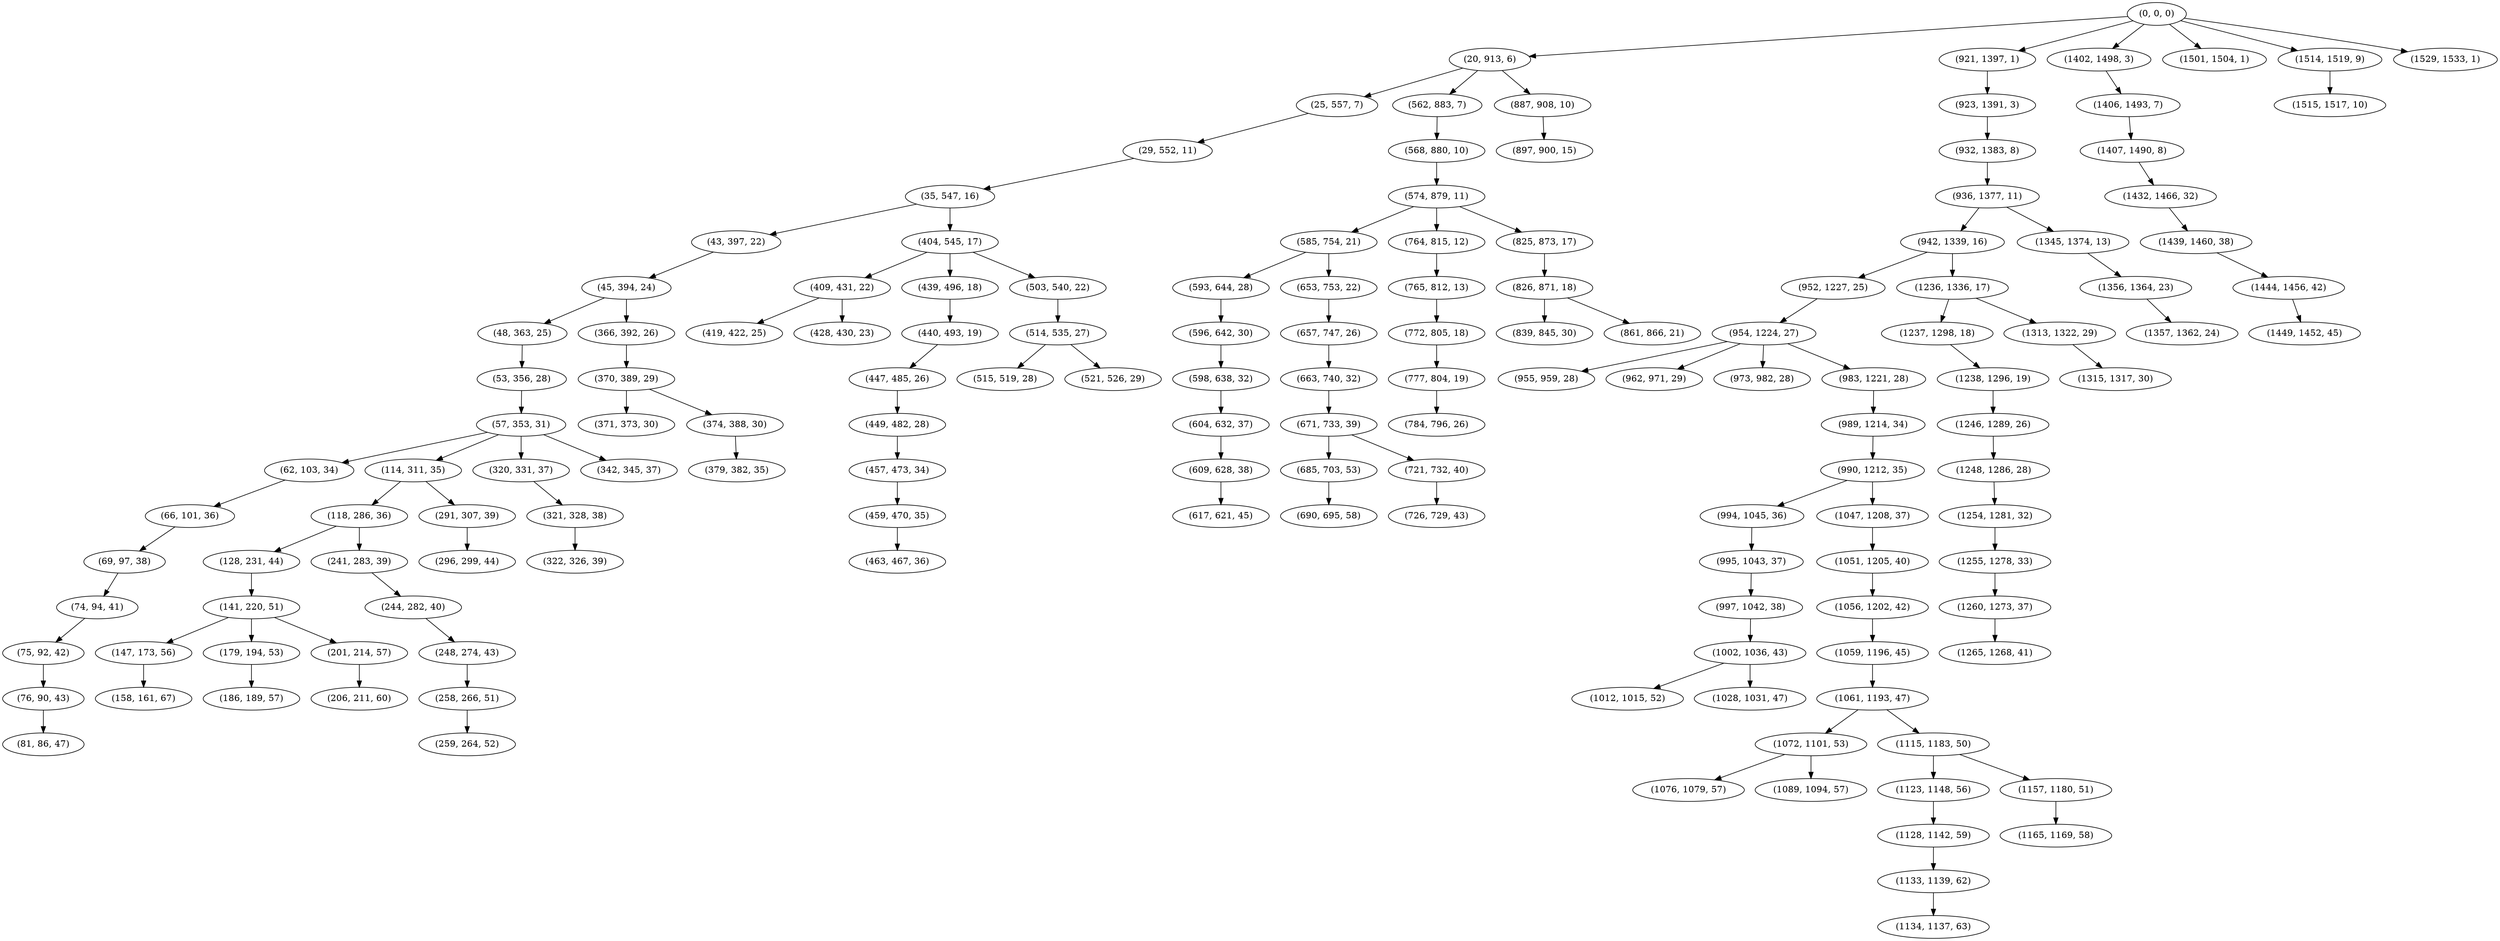 digraph tree {
    "(0, 0, 0)";
    "(20, 913, 6)";
    "(25, 557, 7)";
    "(29, 552, 11)";
    "(35, 547, 16)";
    "(43, 397, 22)";
    "(45, 394, 24)";
    "(48, 363, 25)";
    "(53, 356, 28)";
    "(57, 353, 31)";
    "(62, 103, 34)";
    "(66, 101, 36)";
    "(69, 97, 38)";
    "(74, 94, 41)";
    "(75, 92, 42)";
    "(76, 90, 43)";
    "(81, 86, 47)";
    "(114, 311, 35)";
    "(118, 286, 36)";
    "(128, 231, 44)";
    "(141, 220, 51)";
    "(147, 173, 56)";
    "(158, 161, 67)";
    "(179, 194, 53)";
    "(186, 189, 57)";
    "(201, 214, 57)";
    "(206, 211, 60)";
    "(241, 283, 39)";
    "(244, 282, 40)";
    "(248, 274, 43)";
    "(258, 266, 51)";
    "(259, 264, 52)";
    "(291, 307, 39)";
    "(296, 299, 44)";
    "(320, 331, 37)";
    "(321, 328, 38)";
    "(322, 326, 39)";
    "(342, 345, 37)";
    "(366, 392, 26)";
    "(370, 389, 29)";
    "(371, 373, 30)";
    "(374, 388, 30)";
    "(379, 382, 35)";
    "(404, 545, 17)";
    "(409, 431, 22)";
    "(419, 422, 25)";
    "(428, 430, 23)";
    "(439, 496, 18)";
    "(440, 493, 19)";
    "(447, 485, 26)";
    "(449, 482, 28)";
    "(457, 473, 34)";
    "(459, 470, 35)";
    "(463, 467, 36)";
    "(503, 540, 22)";
    "(514, 535, 27)";
    "(515, 519, 28)";
    "(521, 526, 29)";
    "(562, 883, 7)";
    "(568, 880, 10)";
    "(574, 879, 11)";
    "(585, 754, 21)";
    "(593, 644, 28)";
    "(596, 642, 30)";
    "(598, 638, 32)";
    "(604, 632, 37)";
    "(609, 628, 38)";
    "(617, 621, 45)";
    "(653, 753, 22)";
    "(657, 747, 26)";
    "(663, 740, 32)";
    "(671, 733, 39)";
    "(685, 703, 53)";
    "(690, 695, 58)";
    "(721, 732, 40)";
    "(726, 729, 43)";
    "(764, 815, 12)";
    "(765, 812, 13)";
    "(772, 805, 18)";
    "(777, 804, 19)";
    "(784, 796, 26)";
    "(825, 873, 17)";
    "(826, 871, 18)";
    "(839, 845, 30)";
    "(861, 866, 21)";
    "(887, 908, 10)";
    "(897, 900, 15)";
    "(921, 1397, 1)";
    "(923, 1391, 3)";
    "(932, 1383, 8)";
    "(936, 1377, 11)";
    "(942, 1339, 16)";
    "(952, 1227, 25)";
    "(954, 1224, 27)";
    "(955, 959, 28)";
    "(962, 971, 29)";
    "(973, 982, 28)";
    "(983, 1221, 28)";
    "(989, 1214, 34)";
    "(990, 1212, 35)";
    "(994, 1045, 36)";
    "(995, 1043, 37)";
    "(997, 1042, 38)";
    "(1002, 1036, 43)";
    "(1012, 1015, 52)";
    "(1028, 1031, 47)";
    "(1047, 1208, 37)";
    "(1051, 1205, 40)";
    "(1056, 1202, 42)";
    "(1059, 1196, 45)";
    "(1061, 1193, 47)";
    "(1072, 1101, 53)";
    "(1076, 1079, 57)";
    "(1089, 1094, 57)";
    "(1115, 1183, 50)";
    "(1123, 1148, 56)";
    "(1128, 1142, 59)";
    "(1133, 1139, 62)";
    "(1134, 1137, 63)";
    "(1157, 1180, 51)";
    "(1165, 1169, 58)";
    "(1236, 1336, 17)";
    "(1237, 1298, 18)";
    "(1238, 1296, 19)";
    "(1246, 1289, 26)";
    "(1248, 1286, 28)";
    "(1254, 1281, 32)";
    "(1255, 1278, 33)";
    "(1260, 1273, 37)";
    "(1265, 1268, 41)";
    "(1313, 1322, 29)";
    "(1315, 1317, 30)";
    "(1345, 1374, 13)";
    "(1356, 1364, 23)";
    "(1357, 1362, 24)";
    "(1402, 1498, 3)";
    "(1406, 1493, 7)";
    "(1407, 1490, 8)";
    "(1432, 1466, 32)";
    "(1439, 1460, 38)";
    "(1444, 1456, 42)";
    "(1449, 1452, 45)";
    "(1501, 1504, 1)";
    "(1514, 1519, 9)";
    "(1515, 1517, 10)";
    "(1529, 1533, 1)";
    "(0, 0, 0)" -> "(20, 913, 6)";
    "(0, 0, 0)" -> "(921, 1397, 1)";
    "(0, 0, 0)" -> "(1402, 1498, 3)";
    "(0, 0, 0)" -> "(1501, 1504, 1)";
    "(0, 0, 0)" -> "(1514, 1519, 9)";
    "(0, 0, 0)" -> "(1529, 1533, 1)";
    "(20, 913, 6)" -> "(25, 557, 7)";
    "(20, 913, 6)" -> "(562, 883, 7)";
    "(20, 913, 6)" -> "(887, 908, 10)";
    "(25, 557, 7)" -> "(29, 552, 11)";
    "(29, 552, 11)" -> "(35, 547, 16)";
    "(35, 547, 16)" -> "(43, 397, 22)";
    "(35, 547, 16)" -> "(404, 545, 17)";
    "(43, 397, 22)" -> "(45, 394, 24)";
    "(45, 394, 24)" -> "(48, 363, 25)";
    "(45, 394, 24)" -> "(366, 392, 26)";
    "(48, 363, 25)" -> "(53, 356, 28)";
    "(53, 356, 28)" -> "(57, 353, 31)";
    "(57, 353, 31)" -> "(62, 103, 34)";
    "(57, 353, 31)" -> "(114, 311, 35)";
    "(57, 353, 31)" -> "(320, 331, 37)";
    "(57, 353, 31)" -> "(342, 345, 37)";
    "(62, 103, 34)" -> "(66, 101, 36)";
    "(66, 101, 36)" -> "(69, 97, 38)";
    "(69, 97, 38)" -> "(74, 94, 41)";
    "(74, 94, 41)" -> "(75, 92, 42)";
    "(75, 92, 42)" -> "(76, 90, 43)";
    "(76, 90, 43)" -> "(81, 86, 47)";
    "(114, 311, 35)" -> "(118, 286, 36)";
    "(114, 311, 35)" -> "(291, 307, 39)";
    "(118, 286, 36)" -> "(128, 231, 44)";
    "(118, 286, 36)" -> "(241, 283, 39)";
    "(128, 231, 44)" -> "(141, 220, 51)";
    "(141, 220, 51)" -> "(147, 173, 56)";
    "(141, 220, 51)" -> "(179, 194, 53)";
    "(141, 220, 51)" -> "(201, 214, 57)";
    "(147, 173, 56)" -> "(158, 161, 67)";
    "(179, 194, 53)" -> "(186, 189, 57)";
    "(201, 214, 57)" -> "(206, 211, 60)";
    "(241, 283, 39)" -> "(244, 282, 40)";
    "(244, 282, 40)" -> "(248, 274, 43)";
    "(248, 274, 43)" -> "(258, 266, 51)";
    "(258, 266, 51)" -> "(259, 264, 52)";
    "(291, 307, 39)" -> "(296, 299, 44)";
    "(320, 331, 37)" -> "(321, 328, 38)";
    "(321, 328, 38)" -> "(322, 326, 39)";
    "(366, 392, 26)" -> "(370, 389, 29)";
    "(370, 389, 29)" -> "(371, 373, 30)";
    "(370, 389, 29)" -> "(374, 388, 30)";
    "(374, 388, 30)" -> "(379, 382, 35)";
    "(404, 545, 17)" -> "(409, 431, 22)";
    "(404, 545, 17)" -> "(439, 496, 18)";
    "(404, 545, 17)" -> "(503, 540, 22)";
    "(409, 431, 22)" -> "(419, 422, 25)";
    "(409, 431, 22)" -> "(428, 430, 23)";
    "(439, 496, 18)" -> "(440, 493, 19)";
    "(440, 493, 19)" -> "(447, 485, 26)";
    "(447, 485, 26)" -> "(449, 482, 28)";
    "(449, 482, 28)" -> "(457, 473, 34)";
    "(457, 473, 34)" -> "(459, 470, 35)";
    "(459, 470, 35)" -> "(463, 467, 36)";
    "(503, 540, 22)" -> "(514, 535, 27)";
    "(514, 535, 27)" -> "(515, 519, 28)";
    "(514, 535, 27)" -> "(521, 526, 29)";
    "(562, 883, 7)" -> "(568, 880, 10)";
    "(568, 880, 10)" -> "(574, 879, 11)";
    "(574, 879, 11)" -> "(585, 754, 21)";
    "(574, 879, 11)" -> "(764, 815, 12)";
    "(574, 879, 11)" -> "(825, 873, 17)";
    "(585, 754, 21)" -> "(593, 644, 28)";
    "(585, 754, 21)" -> "(653, 753, 22)";
    "(593, 644, 28)" -> "(596, 642, 30)";
    "(596, 642, 30)" -> "(598, 638, 32)";
    "(598, 638, 32)" -> "(604, 632, 37)";
    "(604, 632, 37)" -> "(609, 628, 38)";
    "(609, 628, 38)" -> "(617, 621, 45)";
    "(653, 753, 22)" -> "(657, 747, 26)";
    "(657, 747, 26)" -> "(663, 740, 32)";
    "(663, 740, 32)" -> "(671, 733, 39)";
    "(671, 733, 39)" -> "(685, 703, 53)";
    "(671, 733, 39)" -> "(721, 732, 40)";
    "(685, 703, 53)" -> "(690, 695, 58)";
    "(721, 732, 40)" -> "(726, 729, 43)";
    "(764, 815, 12)" -> "(765, 812, 13)";
    "(765, 812, 13)" -> "(772, 805, 18)";
    "(772, 805, 18)" -> "(777, 804, 19)";
    "(777, 804, 19)" -> "(784, 796, 26)";
    "(825, 873, 17)" -> "(826, 871, 18)";
    "(826, 871, 18)" -> "(839, 845, 30)";
    "(826, 871, 18)" -> "(861, 866, 21)";
    "(887, 908, 10)" -> "(897, 900, 15)";
    "(921, 1397, 1)" -> "(923, 1391, 3)";
    "(923, 1391, 3)" -> "(932, 1383, 8)";
    "(932, 1383, 8)" -> "(936, 1377, 11)";
    "(936, 1377, 11)" -> "(942, 1339, 16)";
    "(936, 1377, 11)" -> "(1345, 1374, 13)";
    "(942, 1339, 16)" -> "(952, 1227, 25)";
    "(942, 1339, 16)" -> "(1236, 1336, 17)";
    "(952, 1227, 25)" -> "(954, 1224, 27)";
    "(954, 1224, 27)" -> "(955, 959, 28)";
    "(954, 1224, 27)" -> "(962, 971, 29)";
    "(954, 1224, 27)" -> "(973, 982, 28)";
    "(954, 1224, 27)" -> "(983, 1221, 28)";
    "(983, 1221, 28)" -> "(989, 1214, 34)";
    "(989, 1214, 34)" -> "(990, 1212, 35)";
    "(990, 1212, 35)" -> "(994, 1045, 36)";
    "(990, 1212, 35)" -> "(1047, 1208, 37)";
    "(994, 1045, 36)" -> "(995, 1043, 37)";
    "(995, 1043, 37)" -> "(997, 1042, 38)";
    "(997, 1042, 38)" -> "(1002, 1036, 43)";
    "(1002, 1036, 43)" -> "(1012, 1015, 52)";
    "(1002, 1036, 43)" -> "(1028, 1031, 47)";
    "(1047, 1208, 37)" -> "(1051, 1205, 40)";
    "(1051, 1205, 40)" -> "(1056, 1202, 42)";
    "(1056, 1202, 42)" -> "(1059, 1196, 45)";
    "(1059, 1196, 45)" -> "(1061, 1193, 47)";
    "(1061, 1193, 47)" -> "(1072, 1101, 53)";
    "(1061, 1193, 47)" -> "(1115, 1183, 50)";
    "(1072, 1101, 53)" -> "(1076, 1079, 57)";
    "(1072, 1101, 53)" -> "(1089, 1094, 57)";
    "(1115, 1183, 50)" -> "(1123, 1148, 56)";
    "(1115, 1183, 50)" -> "(1157, 1180, 51)";
    "(1123, 1148, 56)" -> "(1128, 1142, 59)";
    "(1128, 1142, 59)" -> "(1133, 1139, 62)";
    "(1133, 1139, 62)" -> "(1134, 1137, 63)";
    "(1157, 1180, 51)" -> "(1165, 1169, 58)";
    "(1236, 1336, 17)" -> "(1237, 1298, 18)";
    "(1236, 1336, 17)" -> "(1313, 1322, 29)";
    "(1237, 1298, 18)" -> "(1238, 1296, 19)";
    "(1238, 1296, 19)" -> "(1246, 1289, 26)";
    "(1246, 1289, 26)" -> "(1248, 1286, 28)";
    "(1248, 1286, 28)" -> "(1254, 1281, 32)";
    "(1254, 1281, 32)" -> "(1255, 1278, 33)";
    "(1255, 1278, 33)" -> "(1260, 1273, 37)";
    "(1260, 1273, 37)" -> "(1265, 1268, 41)";
    "(1313, 1322, 29)" -> "(1315, 1317, 30)";
    "(1345, 1374, 13)" -> "(1356, 1364, 23)";
    "(1356, 1364, 23)" -> "(1357, 1362, 24)";
    "(1402, 1498, 3)" -> "(1406, 1493, 7)";
    "(1406, 1493, 7)" -> "(1407, 1490, 8)";
    "(1407, 1490, 8)" -> "(1432, 1466, 32)";
    "(1432, 1466, 32)" -> "(1439, 1460, 38)";
    "(1439, 1460, 38)" -> "(1444, 1456, 42)";
    "(1444, 1456, 42)" -> "(1449, 1452, 45)";
    "(1514, 1519, 9)" -> "(1515, 1517, 10)";
}
